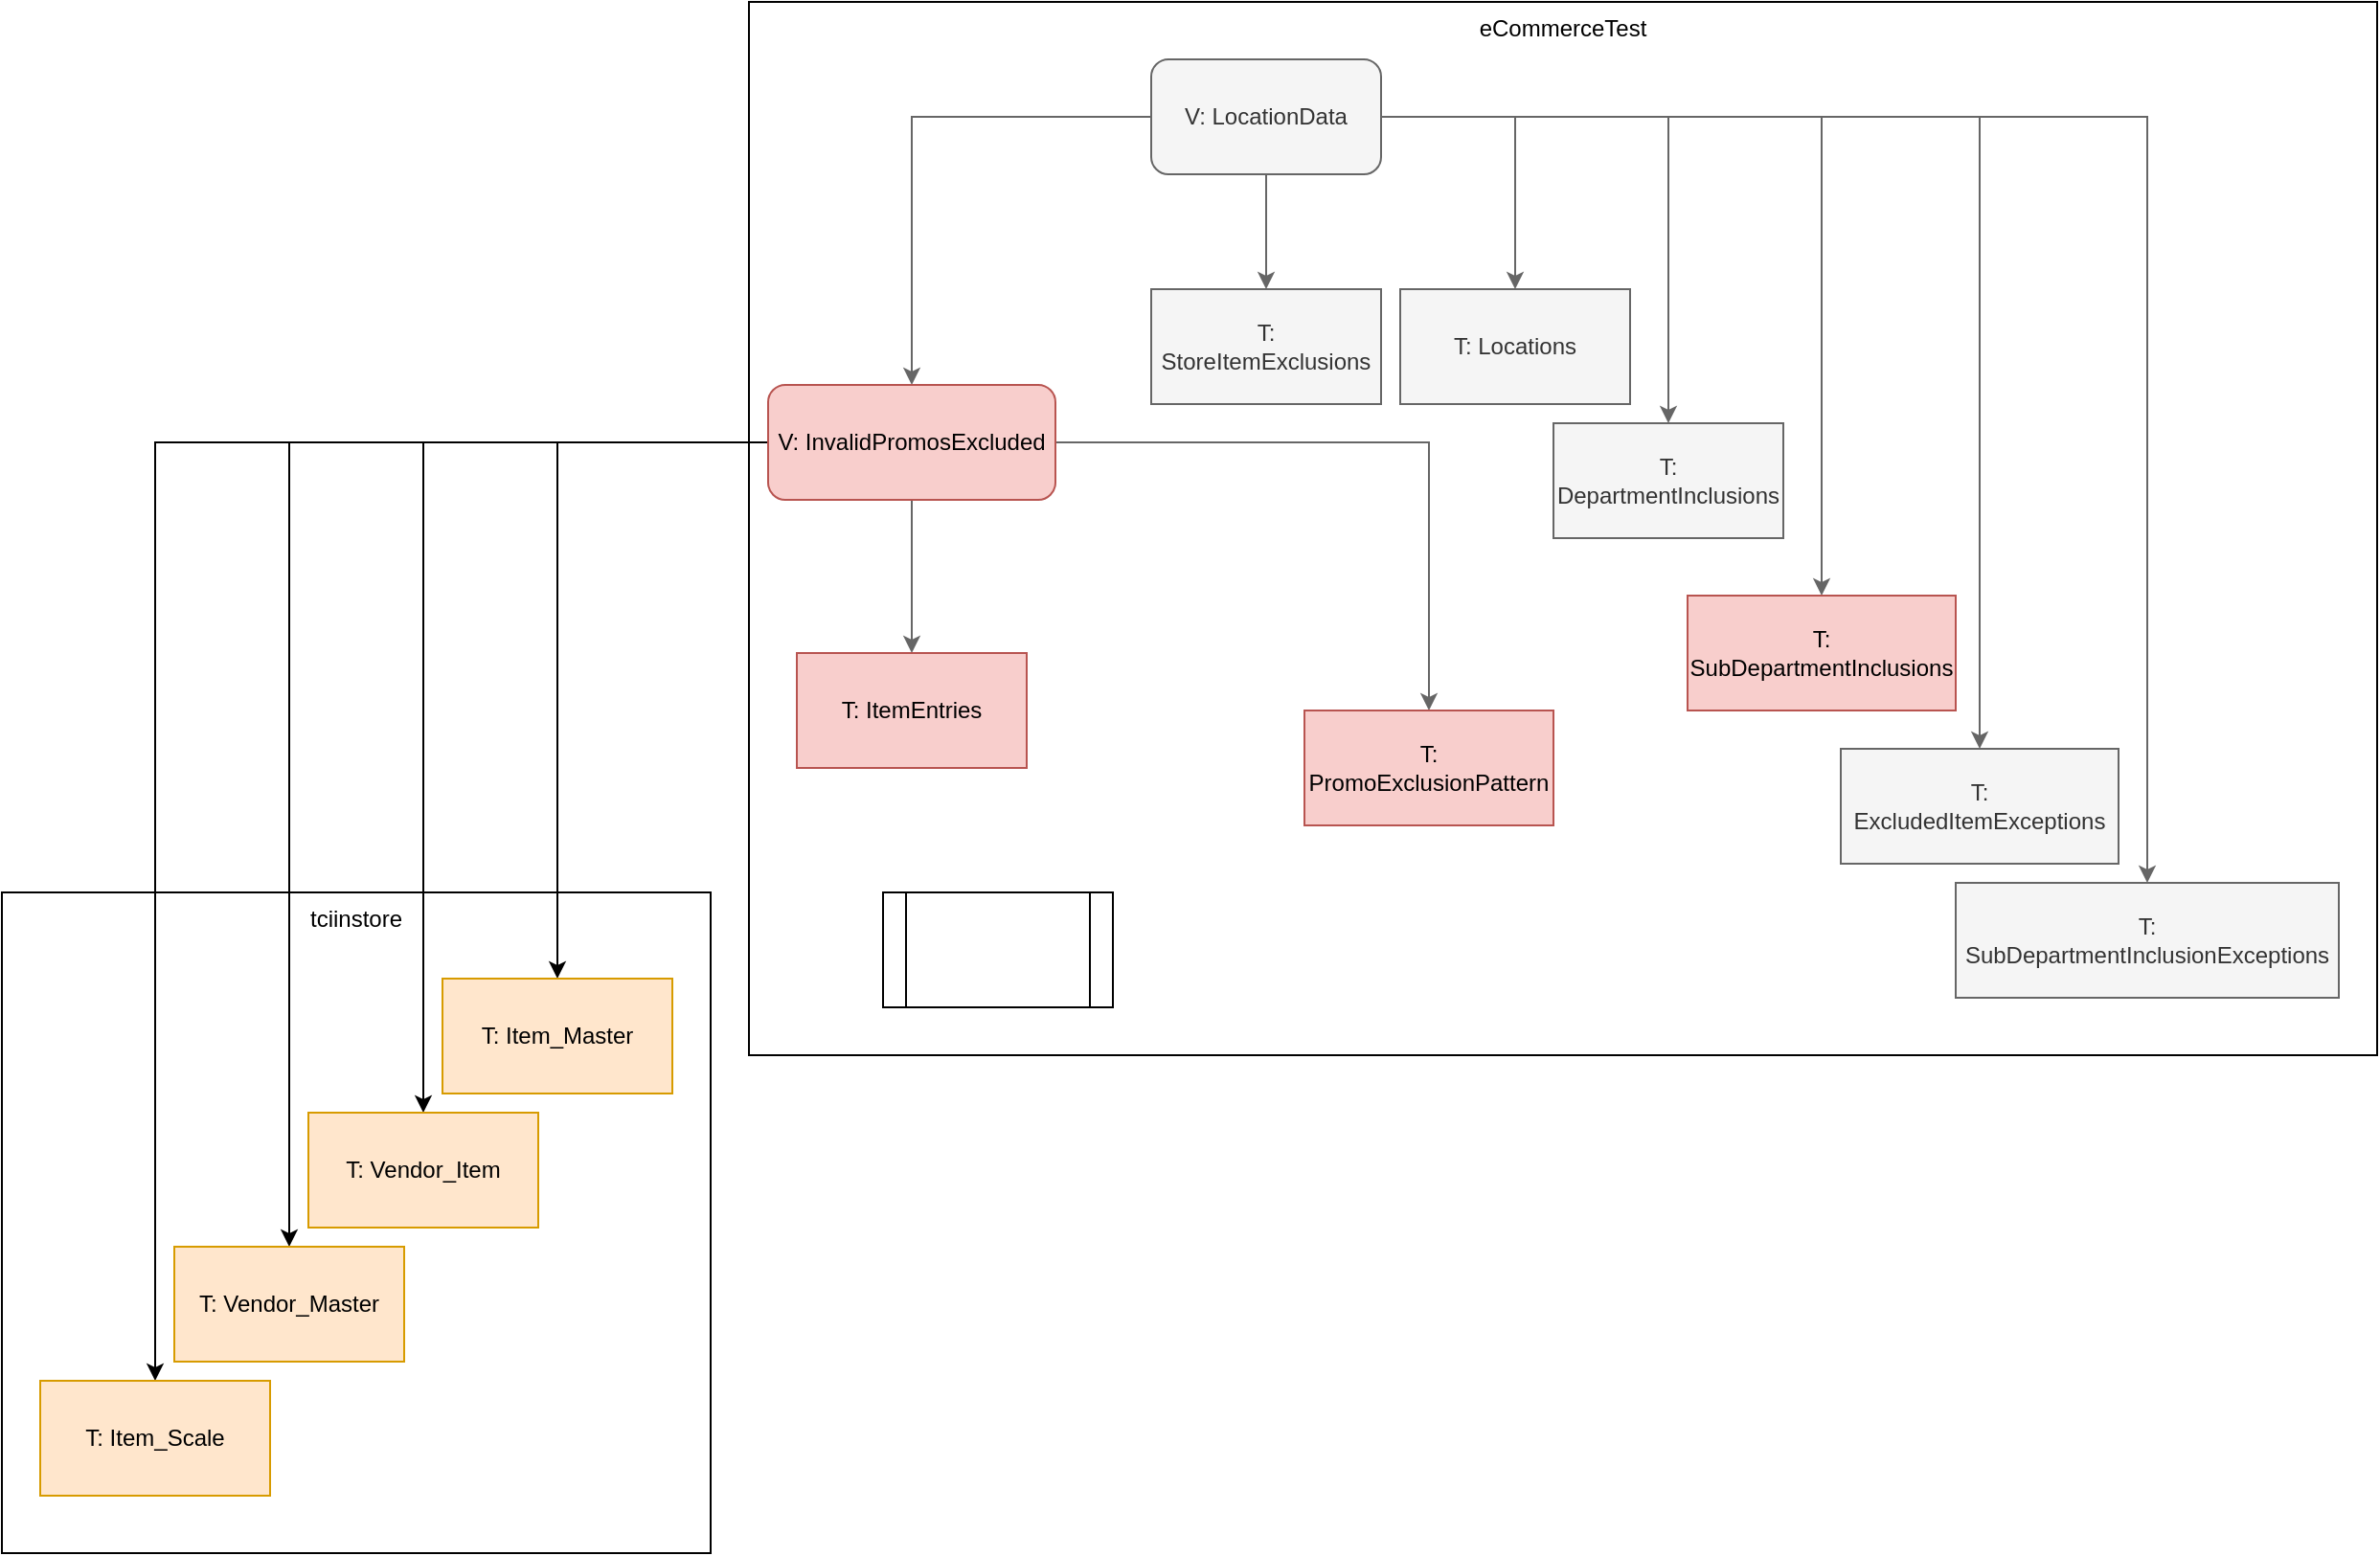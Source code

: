 <mxfile version="21.6.6" type="github">
  <diagram name="Page-1" id="5MQgl9gJAhHqWkqDP4w8">
    <mxGraphModel dx="2284" dy="764" grid="1" gridSize="10" guides="1" tooltips="1" connect="1" arrows="1" fold="1" page="1" pageScale="1" pageWidth="850" pageHeight="1100" math="0" shadow="0">
      <root>
        <mxCell id="0" />
        <mxCell id="1" parent="0" />
        <mxCell id="QRwJqlXD8Q_k_lK5TNpT-32" value="eCommerceTest" style="rounded=0;whiteSpace=wrap;html=1;fillColor=none;verticalAlign=top;" vertex="1" parent="1">
          <mxGeometry x="140" y="80" width="850" height="550" as="geometry" />
        </mxCell>
        <mxCell id="QRwJqlXD8Q_k_lK5TNpT-3" value="" style="edgeStyle=orthogonalEdgeStyle;rounded=0;orthogonalLoop=1;jettySize=auto;html=1;fillColor=#f5f5f5;strokeColor=#666666;" edge="1" parent="1" source="QRwJqlXD8Q_k_lK5TNpT-1" target="QRwJqlXD8Q_k_lK5TNpT-2">
          <mxGeometry relative="1" as="geometry" />
        </mxCell>
        <mxCell id="QRwJqlXD8Q_k_lK5TNpT-8" value="" style="edgeStyle=orthogonalEdgeStyle;rounded=0;orthogonalLoop=1;jettySize=auto;html=1;fillColor=#f5f5f5;strokeColor=#666666;" edge="1" parent="1" source="QRwJqlXD8Q_k_lK5TNpT-1" target="QRwJqlXD8Q_k_lK5TNpT-7">
          <mxGeometry relative="1" as="geometry" />
        </mxCell>
        <mxCell id="QRwJqlXD8Q_k_lK5TNpT-10" value="" style="edgeStyle=orthogonalEdgeStyle;rounded=0;orthogonalLoop=1;jettySize=auto;html=1;fillColor=#f5f5f5;strokeColor=#666666;" edge="1" parent="1" source="QRwJqlXD8Q_k_lK5TNpT-1" target="QRwJqlXD8Q_k_lK5TNpT-9">
          <mxGeometry relative="1" as="geometry" />
        </mxCell>
        <mxCell id="QRwJqlXD8Q_k_lK5TNpT-12" value="" style="edgeStyle=orthogonalEdgeStyle;rounded=0;orthogonalLoop=1;jettySize=auto;html=1;fillColor=#f5f5f5;strokeColor=#666666;" edge="1" parent="1" source="QRwJqlXD8Q_k_lK5TNpT-1" target="QRwJqlXD8Q_k_lK5TNpT-11">
          <mxGeometry relative="1" as="geometry" />
        </mxCell>
        <mxCell id="QRwJqlXD8Q_k_lK5TNpT-13" style="edgeStyle=orthogonalEdgeStyle;rounded=0;orthogonalLoop=1;jettySize=auto;html=1;fillColor=#f5f5f5;strokeColor=#666666;" edge="1" parent="1" source="QRwJqlXD8Q_k_lK5TNpT-1" target="QRwJqlXD8Q_k_lK5TNpT-14">
          <mxGeometry relative="1" as="geometry">
            <mxPoint x="420" y="280" as="targetPoint" />
          </mxGeometry>
        </mxCell>
        <mxCell id="QRwJqlXD8Q_k_lK5TNpT-16" style="edgeStyle=orthogonalEdgeStyle;rounded=0;orthogonalLoop=1;jettySize=auto;html=1;fillColor=#f5f5f5;strokeColor=#666666;" edge="1" parent="1" source="QRwJqlXD8Q_k_lK5TNpT-1" target="QRwJqlXD8Q_k_lK5TNpT-15">
          <mxGeometry relative="1" as="geometry" />
        </mxCell>
        <mxCell id="QRwJqlXD8Q_k_lK5TNpT-18" value="" style="edgeStyle=orthogonalEdgeStyle;rounded=0;orthogonalLoop=1;jettySize=auto;html=1;fillColor=#f5f5f5;strokeColor=#666666;" edge="1" parent="1" source="QRwJqlXD8Q_k_lK5TNpT-1" target="QRwJqlXD8Q_k_lK5TNpT-17">
          <mxGeometry relative="1" as="geometry" />
        </mxCell>
        <mxCell id="QRwJqlXD8Q_k_lK5TNpT-1" value="V: LocationData" style="rounded=1;whiteSpace=wrap;html=1;fillColor=#f5f5f5;fontColor=#333333;strokeColor=#666666;" vertex="1" parent="1">
          <mxGeometry x="350" y="110" width="120" height="60" as="geometry" />
        </mxCell>
        <mxCell id="QRwJqlXD8Q_k_lK5TNpT-20" value="" style="edgeStyle=orthogonalEdgeStyle;rounded=0;orthogonalLoop=1;jettySize=auto;html=1;fillColor=#f5f5f5;strokeColor=#666666;" edge="1" parent="1" source="QRwJqlXD8Q_k_lK5TNpT-2" target="QRwJqlXD8Q_k_lK5TNpT-19">
          <mxGeometry relative="1" as="geometry" />
        </mxCell>
        <mxCell id="QRwJqlXD8Q_k_lK5TNpT-23" value="" style="edgeStyle=orthogonalEdgeStyle;rounded=0;orthogonalLoop=1;jettySize=auto;html=1;fillColor=#f5f5f5;strokeColor=#666666;" edge="1" parent="1" source="QRwJqlXD8Q_k_lK5TNpT-2" target="QRwJqlXD8Q_k_lK5TNpT-22">
          <mxGeometry relative="1" as="geometry" />
        </mxCell>
        <mxCell id="QRwJqlXD8Q_k_lK5TNpT-28" style="edgeStyle=orthogonalEdgeStyle;rounded=0;orthogonalLoop=1;jettySize=auto;html=1;" edge="1" parent="1" source="QRwJqlXD8Q_k_lK5TNpT-2" target="QRwJqlXD8Q_k_lK5TNpT-24">
          <mxGeometry relative="1" as="geometry" />
        </mxCell>
        <mxCell id="QRwJqlXD8Q_k_lK5TNpT-29" style="edgeStyle=orthogonalEdgeStyle;rounded=0;orthogonalLoop=1;jettySize=auto;html=1;" edge="1" parent="1" source="QRwJqlXD8Q_k_lK5TNpT-2" target="QRwJqlXD8Q_k_lK5TNpT-26">
          <mxGeometry relative="1" as="geometry" />
        </mxCell>
        <mxCell id="QRwJqlXD8Q_k_lK5TNpT-30" style="edgeStyle=orthogonalEdgeStyle;rounded=0;orthogonalLoop=1;jettySize=auto;html=1;" edge="1" parent="1" source="QRwJqlXD8Q_k_lK5TNpT-2" target="QRwJqlXD8Q_k_lK5TNpT-27">
          <mxGeometry relative="1" as="geometry" />
        </mxCell>
        <mxCell id="QRwJqlXD8Q_k_lK5TNpT-31" style="edgeStyle=orthogonalEdgeStyle;rounded=0;orthogonalLoop=1;jettySize=auto;html=1;" edge="1" parent="1" source="QRwJqlXD8Q_k_lK5TNpT-2" target="QRwJqlXD8Q_k_lK5TNpT-25">
          <mxGeometry relative="1" as="geometry" />
        </mxCell>
        <mxCell id="QRwJqlXD8Q_k_lK5TNpT-2" value="V: InvalidPromosExcluded" style="whiteSpace=wrap;html=1;rounded=1;fillColor=#f8cecc;strokeColor=#b85450;" vertex="1" parent="1">
          <mxGeometry x="150" y="280" width="150" height="60" as="geometry" />
        </mxCell>
        <mxCell id="QRwJqlXD8Q_k_lK5TNpT-7" value="T: Locations" style="rounded=0;whiteSpace=wrap;html=1;fillColor=#f5f5f5;fontColor=#333333;strokeColor=#666666;" vertex="1" parent="1">
          <mxGeometry x="480" y="230" width="120" height="60" as="geometry" />
        </mxCell>
        <mxCell id="QRwJqlXD8Q_k_lK5TNpT-9" value="T: DepartmentInclusions" style="rounded=0;whiteSpace=wrap;html=1;fillColor=#f5f5f5;fontColor=#333333;strokeColor=#666666;" vertex="1" parent="1">
          <mxGeometry x="560" y="300" width="120" height="60" as="geometry" />
        </mxCell>
        <mxCell id="QRwJqlXD8Q_k_lK5TNpT-11" value="T: SubDepartmentInclusionExceptions" style="rounded=0;whiteSpace=wrap;html=1;fillColor=#f5f5f5;fontColor=#333333;strokeColor=#666666;" vertex="1" parent="1">
          <mxGeometry x="770" y="540" width="200" height="60" as="geometry" />
        </mxCell>
        <mxCell id="QRwJqlXD8Q_k_lK5TNpT-14" value="T: ExcludedItemExceptions" style="rounded=0;whiteSpace=wrap;html=1;fillColor=#f5f5f5;fontColor=#333333;strokeColor=#666666;" vertex="1" parent="1">
          <mxGeometry x="710" y="470" width="145" height="60" as="geometry" />
        </mxCell>
        <mxCell id="QRwJqlXD8Q_k_lK5TNpT-15" value="T: SubDepartmentInclusions" style="rounded=0;whiteSpace=wrap;html=1;fillColor=#f8cecc;strokeColor=#b85450;" vertex="1" parent="1">
          <mxGeometry x="630" y="390" width="140" height="60" as="geometry" />
        </mxCell>
        <mxCell id="QRwJqlXD8Q_k_lK5TNpT-17" value="T: StoreItemExclusions" style="rounded=0;whiteSpace=wrap;html=1;fillColor=#f5f5f5;fontColor=#333333;strokeColor=#666666;" vertex="1" parent="1">
          <mxGeometry x="350" y="230" width="120" height="60" as="geometry" />
        </mxCell>
        <mxCell id="QRwJqlXD8Q_k_lK5TNpT-21" value="tciinstore" style="rounded=0;whiteSpace=wrap;html=1;fillColor=none;verticalAlign=top;" vertex="1" parent="1">
          <mxGeometry x="-250" y="545" width="370" height="345" as="geometry" />
        </mxCell>
        <mxCell id="QRwJqlXD8Q_k_lK5TNpT-19" value="T: ItemEntries" style="whiteSpace=wrap;html=1;rounded=0;fillColor=#f8cecc;strokeColor=#b85450;" vertex="1" parent="1">
          <mxGeometry x="165" y="420" width="120" height="60" as="geometry" />
        </mxCell>
        <mxCell id="QRwJqlXD8Q_k_lK5TNpT-22" value="T: PromoExclusionPattern" style="rounded=0;whiteSpace=wrap;html=1;fillColor=#f8cecc;strokeColor=#b85450;" vertex="1" parent="1">
          <mxGeometry x="430" y="450" width="130" height="60" as="geometry" />
        </mxCell>
        <mxCell id="QRwJqlXD8Q_k_lK5TNpT-24" value="T: Item_Master" style="rounded=0;whiteSpace=wrap;html=1;fillColor=#ffe6cc;strokeColor=#d79b00;" vertex="1" parent="1">
          <mxGeometry x="-20" y="590" width="120" height="60" as="geometry" />
        </mxCell>
        <mxCell id="QRwJqlXD8Q_k_lK5TNpT-25" value="T: Vendor_Master" style="rounded=0;whiteSpace=wrap;html=1;fillColor=#ffe6cc;strokeColor=#d79b00;" vertex="1" parent="1">
          <mxGeometry x="-160" y="730" width="120" height="60" as="geometry" />
        </mxCell>
        <mxCell id="QRwJqlXD8Q_k_lK5TNpT-26" value="T: Vendor_Item" style="rounded=0;whiteSpace=wrap;html=1;fillColor=#ffe6cc;strokeColor=#d79b00;" vertex="1" parent="1">
          <mxGeometry x="-90" y="660" width="120" height="60" as="geometry" />
        </mxCell>
        <mxCell id="QRwJqlXD8Q_k_lK5TNpT-27" value="T: Item_Scale" style="rounded=0;whiteSpace=wrap;html=1;fillColor=#ffe6cc;strokeColor=#d79b00;" vertex="1" parent="1">
          <mxGeometry x="-230" y="800" width="120" height="60" as="geometry" />
        </mxCell>
        <mxCell id="QRwJqlXD8Q_k_lK5TNpT-34" value="" style="shape=process;whiteSpace=wrap;html=1;backgroundOutline=1;" vertex="1" parent="1">
          <mxGeometry x="210" y="545" width="120" height="60" as="geometry" />
        </mxCell>
      </root>
    </mxGraphModel>
  </diagram>
</mxfile>
